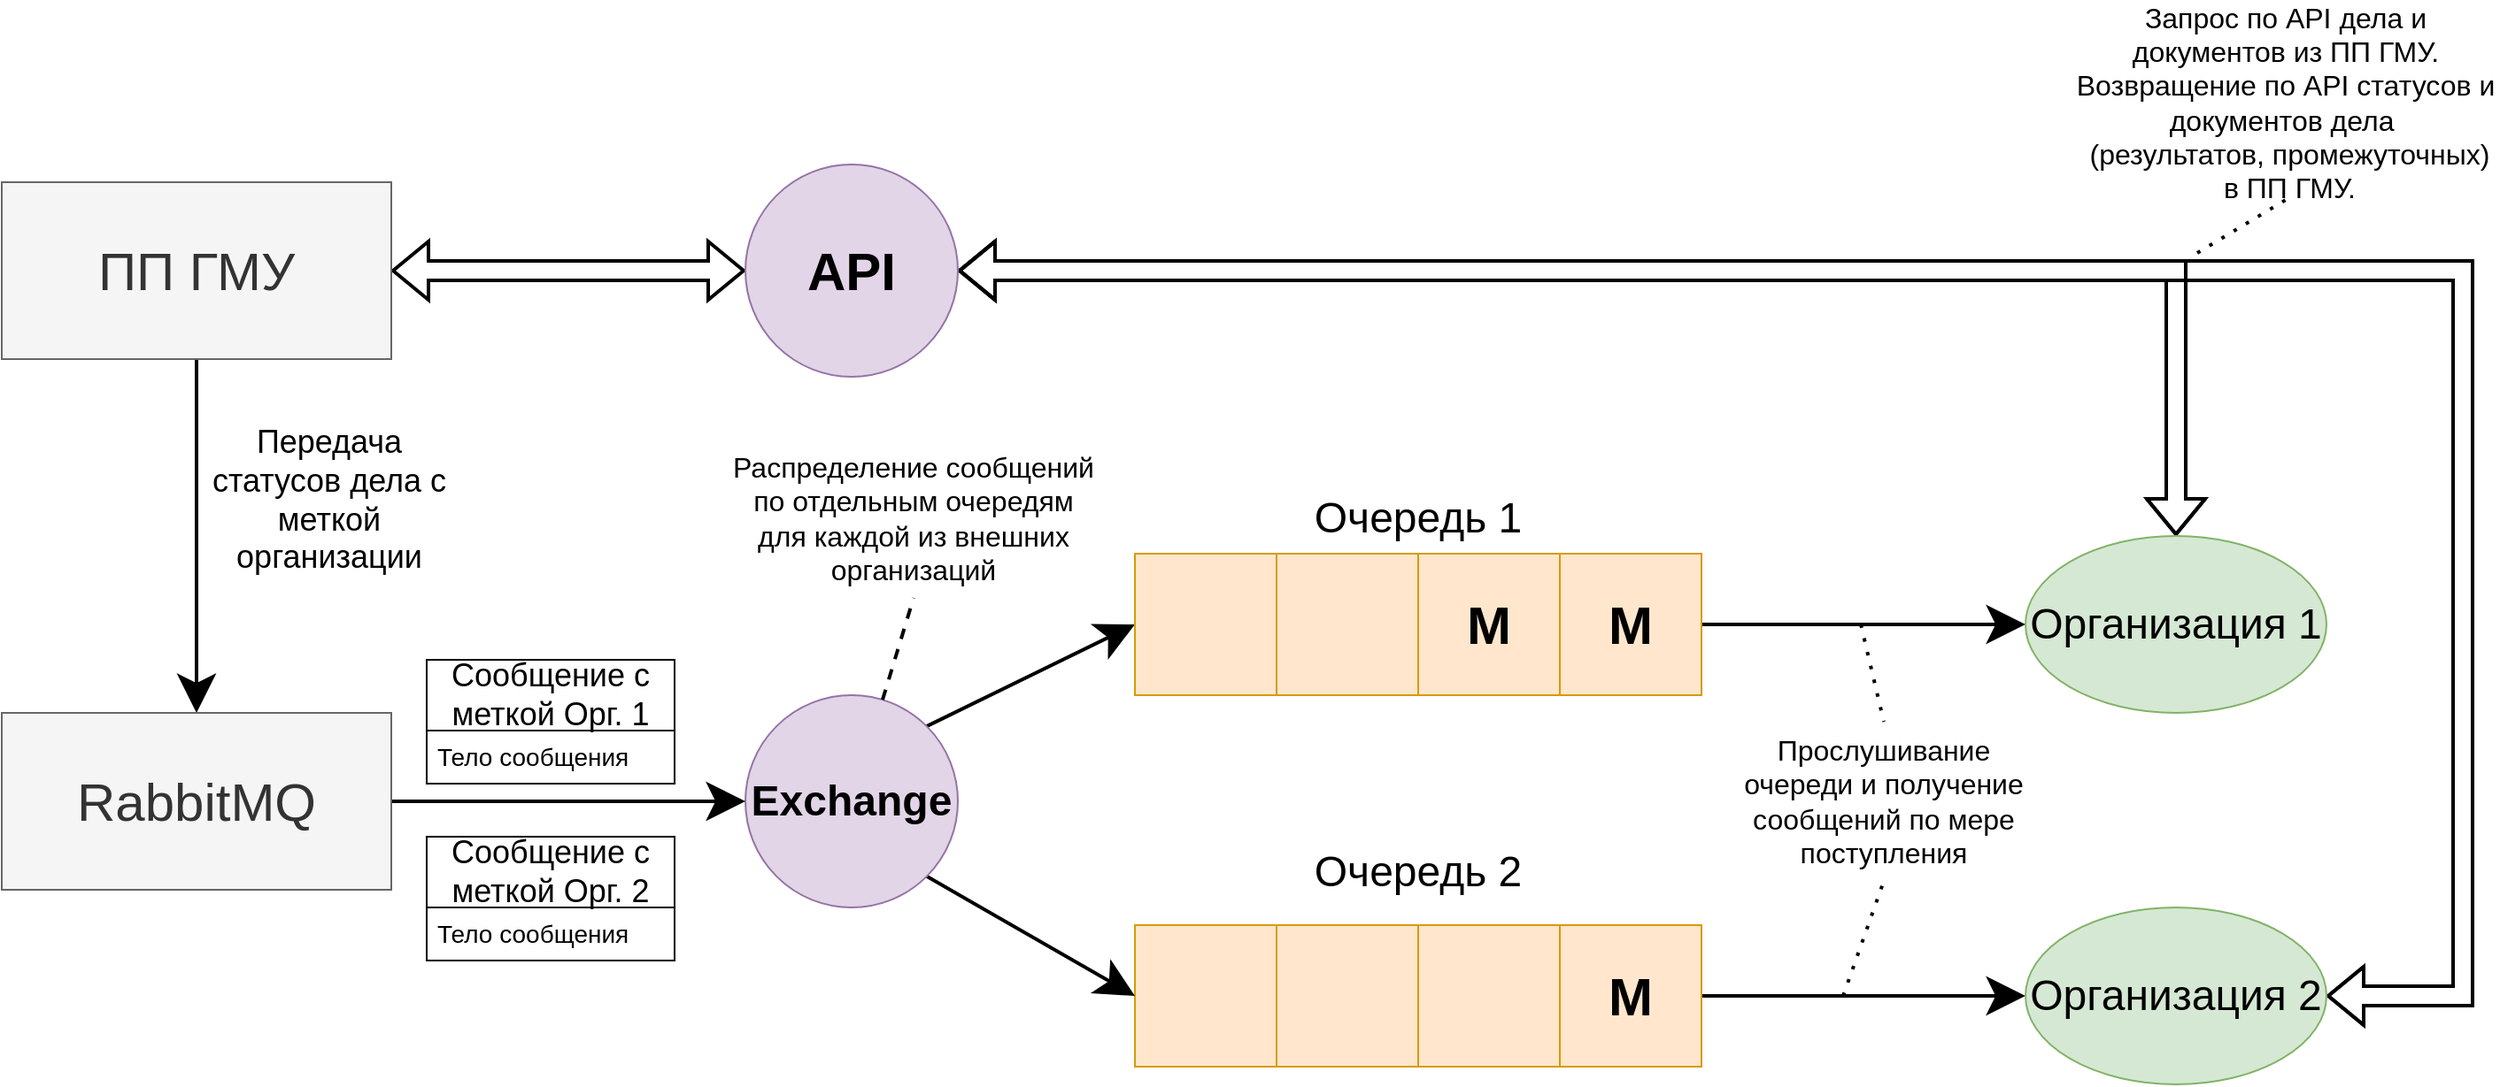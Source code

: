 <mxfile version="14.8.2" type="github">
  <diagram id="Lerm4SlKwIWbFK3JSJiu" name="Page-1">
    <mxGraphModel dx="1673" dy="896" grid="1" gridSize="10" guides="1" tooltips="1" connect="1" arrows="1" fold="1" page="1" pageScale="1" pageWidth="1654" pageHeight="1169" math="0" shadow="0">
      <root>
        <mxCell id="0" />
        <mxCell id="1" parent="0" />
        <mxCell id="ZxN3DWVEo9xitp-DFpEb-1" value="" style="whiteSpace=wrap;html=1;aspect=fixed;" parent="1" vertex="1">
          <mxGeometry x="680" y="430" width="80" height="80" as="geometry" />
        </mxCell>
        <mxCell id="ZxN3DWVEo9xitp-DFpEb-2" value="" style="whiteSpace=wrap;html=1;aspect=fixed;" parent="1" vertex="1">
          <mxGeometry x="760" y="430" width="80" height="80" as="geometry" />
        </mxCell>
        <mxCell id="ZxN3DWVEo9xitp-DFpEb-3" value="&lt;b style=&quot;font-size: 30px&quot;&gt;M&lt;/b&gt;" style="whiteSpace=wrap;html=1;aspect=fixed;fillColor=#ffe6cc;strokeColor=#d79b00;" parent="1" vertex="1">
          <mxGeometry x="840" y="430" width="80" height="80" as="geometry" />
        </mxCell>
        <mxCell id="ZxN3DWVEo9xitp-DFpEb-22" style="edgeStyle=none;rounded=0;jumpStyle=none;orthogonalLoop=1;jettySize=auto;html=1;exitX=1;exitY=0.5;exitDx=0;exitDy=0;entryX=0;entryY=0.5;entryDx=0;entryDy=0;strokeColor=#000000;strokeWidth=2;endSize=16;" parent="1" source="ZxN3DWVEo9xitp-DFpEb-4" target="ZxN3DWVEo9xitp-DFpEb-13" edge="1">
          <mxGeometry relative="1" as="geometry" />
        </mxCell>
        <mxCell id="ZxN3DWVEo9xitp-DFpEb-4" value="&lt;font style=&quot;font-size: 30px&quot;&gt;&lt;b&gt;M&lt;/b&gt;&lt;/font&gt;" style="whiteSpace=wrap;html=1;aspect=fixed;fillColor=#ffe6cc;strokeColor=#d79b00;" parent="1" vertex="1">
          <mxGeometry x="920" y="430" width="80" height="80" as="geometry" />
        </mxCell>
        <mxCell id="ZxN3DWVEo9xitp-DFpEb-5" value="" style="whiteSpace=wrap;html=1;aspect=fixed;fillColor=#ffe6cc;strokeColor=#d79b00;" parent="1" vertex="1">
          <mxGeometry x="680" y="640" width="80" height="80" as="geometry" />
        </mxCell>
        <mxCell id="ZxN3DWVEo9xitp-DFpEb-6" value="" style="whiteSpace=wrap;html=1;aspect=fixed;fillColor=#ffe6cc;strokeColor=#d79b00;" parent="1" vertex="1">
          <mxGeometry x="760" y="640" width="80" height="80" as="geometry" />
        </mxCell>
        <mxCell id="ZxN3DWVEo9xitp-DFpEb-7" value="" style="whiteSpace=wrap;html=1;aspect=fixed;fillColor=#ffe6cc;strokeColor=#d79b00;" parent="1" vertex="1">
          <mxGeometry x="840" y="640" width="80" height="80" as="geometry" />
        </mxCell>
        <mxCell id="ZxN3DWVEo9xitp-DFpEb-23" style="edgeStyle=none;rounded=0;jumpStyle=none;orthogonalLoop=1;jettySize=auto;html=1;exitX=1;exitY=0.5;exitDx=0;exitDy=0;entryX=0;entryY=0.5;entryDx=0;entryDy=0;strokeColor=#000000;strokeWidth=2;endSize=16;" parent="1" source="ZxN3DWVEo9xitp-DFpEb-8" target="ZxN3DWVEo9xitp-DFpEb-15" edge="1">
          <mxGeometry relative="1" as="geometry" />
        </mxCell>
        <mxCell id="ZxN3DWVEo9xitp-DFpEb-8" value="&lt;font style=&quot;font-size: 30px&quot;&gt;&lt;b&gt;M&lt;/b&gt;&lt;/font&gt;" style="whiteSpace=wrap;html=1;aspect=fixed;fillColor=#ffe6cc;strokeColor=#d79b00;" parent="1" vertex="1">
          <mxGeometry x="920" y="640" width="80" height="80" as="geometry" />
        </mxCell>
        <mxCell id="ZxN3DWVEo9xitp-DFpEb-16" style="orthogonalLoop=1;jettySize=auto;html=1;exitX=1;exitY=0;exitDx=0;exitDy=0;entryX=0;entryY=0.5;entryDx=0;entryDy=0;rounded=0;strokeWidth=2;jumpStyle=none;endSize=16;" parent="1" source="ZxN3DWVEo9xitp-DFpEb-9" target="ZxN3DWVEo9xitp-DFpEb-10" edge="1">
          <mxGeometry relative="1" as="geometry" />
        </mxCell>
        <mxCell id="ZxN3DWVEo9xitp-DFpEb-17" style="edgeStyle=none;rounded=0;jumpStyle=none;orthogonalLoop=1;jettySize=auto;html=1;exitX=1;exitY=1;exitDx=0;exitDy=0;entryX=0;entryY=0.5;entryDx=0;entryDy=0;strokeColor=#000000;strokeWidth=2;endSize=16;" parent="1" source="ZxN3DWVEo9xitp-DFpEb-9" target="ZxN3DWVEo9xitp-DFpEb-5" edge="1">
          <mxGeometry relative="1" as="geometry" />
        </mxCell>
        <mxCell id="ZxN3DWVEo9xitp-DFpEb-9" value="Exchange" style="ellipse;aspect=fixed;fillColor=#e1d5e7;strokeColor=#9673a6;whiteSpace=wrap;html=1;fontSize=24;fontStyle=1" parent="1" vertex="1">
          <mxGeometry x="460" y="510" width="120" height="120" as="geometry" />
        </mxCell>
        <mxCell id="ZxN3DWVEo9xitp-DFpEb-10" value="" style="whiteSpace=wrap;html=1;aspect=fixed;fillColor=#ffe6cc;strokeColor=#d79b00;" parent="1" vertex="1">
          <mxGeometry x="680" y="430" width="80" height="80" as="geometry" />
        </mxCell>
        <mxCell id="ZxN3DWVEo9xitp-DFpEb-11" value="" style="whiteSpace=wrap;html=1;aspect=fixed;fillColor=#ffe6cc;strokeColor=#d79b00;" parent="1" vertex="1">
          <mxGeometry x="760" y="430" width="80" height="80" as="geometry" />
        </mxCell>
        <mxCell id="ZxN3DWVEo9xitp-DFpEb-19" style="edgeStyle=none;rounded=0;jumpStyle=none;orthogonalLoop=1;jettySize=auto;html=1;exitX=0.5;exitY=1;exitDx=0;exitDy=0;entryX=0.5;entryY=0;entryDx=0;entryDy=0;strokeColor=#000000;strokeWidth=2;startSize=6;jumpSize=6;targetPerimeterSpacing=0;endSize=16;" parent="1" source="ZxN3DWVEo9xitp-DFpEb-12" target="ZxN3DWVEo9xitp-DFpEb-14" edge="1">
          <mxGeometry relative="1" as="geometry" />
        </mxCell>
        <mxCell id="ZxN3DWVEo9xitp-DFpEb-26" style="edgeStyle=orthogonalEdgeStyle;rounded=0;jumpStyle=none;jumpSize=6;orthogonalLoop=1;jettySize=auto;html=1;entryX=0;entryY=0.5;entryDx=0;entryDy=0;startArrow=classic;startFill=1;targetPerimeterSpacing=0;strokeColor=#000000;strokeWidth=2;shape=flexArrow;" parent="1" source="ZxN3DWVEo9xitp-DFpEb-12" target="ZxN3DWVEo9xitp-DFpEb-20" edge="1">
          <mxGeometry relative="1" as="geometry" />
        </mxCell>
        <mxCell id="ZxN3DWVEo9xitp-DFpEb-12" value="&lt;font style=&quot;font-size: 30px&quot;&gt;ПП ГМУ&lt;/font&gt;" style="rounded=0;whiteSpace=wrap;html=1;fillColor=#f5f5f5;strokeColor=#666666;fontColor=#333333;" parent="1" vertex="1">
          <mxGeometry x="40" y="220" width="220" height="100" as="geometry" />
        </mxCell>
        <mxCell id="ZxN3DWVEo9xitp-DFpEb-24" style="edgeStyle=orthogonalEdgeStyle;rounded=0;jumpStyle=none;orthogonalLoop=1;jettySize=auto;html=1;entryX=1;entryY=0.5;entryDx=0;entryDy=0;strokeColor=#000000;strokeWidth=2;startArrow=classic;startFill=1;shape=flexArrow;" parent="1" source="ZxN3DWVEo9xitp-DFpEb-13" target="ZxN3DWVEo9xitp-DFpEb-20" edge="1">
          <mxGeometry relative="1" as="geometry">
            <Array as="points">
              <mxPoint x="1268" y="270" />
            </Array>
          </mxGeometry>
        </mxCell>
        <mxCell id="ZxN3DWVEo9xitp-DFpEb-13" value="&lt;font style=&quot;font-size: 24px&quot;&gt;Организация 1&lt;/font&gt;" style="ellipse;whiteSpace=wrap;html=1;fillColor=#d5e8d4;strokeColor=#82b366;" parent="1" vertex="1">
          <mxGeometry x="1183" y="420" width="170" height="100" as="geometry" />
        </mxCell>
        <mxCell id="ZxN3DWVEo9xitp-DFpEb-18" style="edgeStyle=none;rounded=0;jumpStyle=none;orthogonalLoop=1;jettySize=auto;html=1;exitX=1;exitY=0.5;exitDx=0;exitDy=0;entryX=0;entryY=0.5;entryDx=0;entryDy=0;strokeColor=#000000;strokeWidth=2;endSize=16;" parent="1" source="ZxN3DWVEo9xitp-DFpEb-14" target="ZxN3DWVEo9xitp-DFpEb-9" edge="1">
          <mxGeometry relative="1" as="geometry" />
        </mxCell>
        <mxCell id="ZxN3DWVEo9xitp-DFpEb-14" value="&lt;span style=&quot;font-size: 30px&quot;&gt;RabbitMQ&lt;/span&gt;" style="rounded=0;whiteSpace=wrap;html=1;fillColor=#f5f5f5;strokeColor=#666666;fontColor=#333333;" parent="1" vertex="1">
          <mxGeometry x="40" y="520" width="220" height="100" as="geometry" />
        </mxCell>
        <mxCell id="ZxN3DWVEo9xitp-DFpEb-25" style="edgeStyle=orthogonalEdgeStyle;rounded=0;jumpStyle=none;orthogonalLoop=1;jettySize=auto;html=1;strokeColor=#000000;strokeWidth=2;startArrow=classic;startFill=1;shape=flexArrow;exitX=1;exitY=0.5;exitDx=0;exitDy=0;" parent="1" source="ZxN3DWVEo9xitp-DFpEb-15" edge="1">
          <mxGeometry relative="1" as="geometry">
            <mxPoint x="580" y="270" as="targetPoint" />
            <Array as="points">
              <mxPoint x="1430" y="680" />
              <mxPoint x="1430" y="270" />
            </Array>
          </mxGeometry>
        </mxCell>
        <mxCell id="ZxN3DWVEo9xitp-DFpEb-15" value="&lt;font style=&quot;font-size: 24px&quot;&gt;Организация 2&lt;/font&gt;" style="ellipse;whiteSpace=wrap;html=1;fillColor=#d5e8d4;strokeColor=#82b366;" parent="1" vertex="1">
          <mxGeometry x="1183" y="630" width="170" height="100" as="geometry" />
        </mxCell>
        <mxCell id="ZxN3DWVEo9xitp-DFpEb-20" value="&lt;span style=&quot;font-size: 30px&quot;&gt;&lt;b&gt;API&lt;/b&gt;&lt;/span&gt;" style="ellipse;whiteSpace=wrap;html=1;aspect=fixed;fillColor=#e1d5e7;strokeColor=#9673a6;" parent="1" vertex="1">
          <mxGeometry x="460" y="210" width="120" height="120" as="geometry" />
        </mxCell>
        <mxCell id="ZxN3DWVEo9xitp-DFpEb-27" value="&lt;span style=&quot;font-size: 24px&quot;&gt;Очередь 1&lt;/span&gt;" style="text;html=1;strokeColor=none;fillColor=none;align=center;verticalAlign=middle;whiteSpace=wrap;rounded=0;" parent="1" vertex="1">
          <mxGeometry x="780" y="400" width="120" height="20" as="geometry" />
        </mxCell>
        <mxCell id="ZxN3DWVEo9xitp-DFpEb-29" value="&lt;span style=&quot;font-size: 24px&quot;&gt;Очередь 2&lt;/span&gt;" style="text;html=1;strokeColor=none;fillColor=none;align=center;verticalAlign=middle;whiteSpace=wrap;rounded=0;" parent="1" vertex="1">
          <mxGeometry x="780" y="600" width="120" height="20" as="geometry" />
        </mxCell>
        <mxCell id="ZxN3DWVEo9xitp-DFpEb-30" value="Сообщение с меткой Орг. 1" style="swimlane;fontStyle=0;childLayout=stackLayout;horizontal=1;startSize=40;horizontalStack=0;resizeParent=1;resizeParentMax=0;resizeLast=0;collapsible=1;marginBottom=0;fontSize=18;whiteSpace=wrap;" parent="1" vertex="1">
          <mxGeometry x="280" y="490" width="140" height="70" as="geometry" />
        </mxCell>
        <mxCell id="ZxN3DWVEo9xitp-DFpEb-31" value="Тело сообщения" style="text;strokeColor=none;fillColor=none;align=left;verticalAlign=top;spacingLeft=4;spacingRight=4;overflow=hidden;rotatable=0;points=[[0,0.5],[1,0.5]];portConstraint=eastwest;fontSize=14;whiteSpace=wrap;" parent="ZxN3DWVEo9xitp-DFpEb-30" vertex="1">
          <mxGeometry y="40" width="140" height="30" as="geometry" />
        </mxCell>
        <mxCell id="ZxN3DWVEo9xitp-DFpEb-37" value="&lt;font style=&quot;font-size: 18px&quot;&gt;Передача статусов дела с меткой организации&lt;/font&gt;" style="text;html=1;strokeColor=none;fillColor=none;align=center;verticalAlign=middle;whiteSpace=wrap;rounded=0;fontSize=16;" parent="1" vertex="1">
          <mxGeometry x="150" y="380" width="150" height="40" as="geometry" />
        </mxCell>
        <mxCell id="ZxN3DWVEo9xitp-DFpEb-40" value="Распределение сообщений по отдельным очередям для каждой из внешних организаций" style="text;html=1;strokeColor=none;fillColor=none;align=center;verticalAlign=middle;whiteSpace=wrap;rounded=0;fontSize=16;" parent="1" vertex="1">
          <mxGeometry x="450" y="365" width="210" height="90" as="geometry" />
        </mxCell>
        <mxCell id="ZxN3DWVEo9xitp-DFpEb-43" value="" style="endArrow=none;dashed=1;html=1;fontSize=16;targetPerimeterSpacing=0;strokeColor=#000000;strokeWidth=2;entryX=0.5;entryY=1;entryDx=0;entryDy=0;" parent="1" source="ZxN3DWVEo9xitp-DFpEb-9" target="ZxN3DWVEo9xitp-DFpEb-40" edge="1">
          <mxGeometry width="50" height="50" relative="1" as="geometry">
            <mxPoint x="500" y="500" as="sourcePoint" />
            <mxPoint x="550" y="450" as="targetPoint" />
          </mxGeometry>
        </mxCell>
        <mxCell id="ZxN3DWVEo9xitp-DFpEb-44" value="Прослушивание очереди и получение сообщений по мере поступления" style="text;html=1;strokeColor=none;fillColor=none;align=center;verticalAlign=middle;whiteSpace=wrap;rounded=0;fontSize=16;" parent="1" vertex="1">
          <mxGeometry x="1023" y="525" width="160" height="90" as="geometry" />
        </mxCell>
        <mxCell id="ZxN3DWVEo9xitp-DFpEb-45" value="" style="endArrow=none;dashed=1;html=1;dashPattern=1 3;strokeWidth=2;fontSize=16;targetPerimeterSpacing=0;entryX=0.5;entryY=0;entryDx=0;entryDy=0;" parent="1" target="ZxN3DWVEo9xitp-DFpEb-44" edge="1">
          <mxGeometry width="50" height="50" relative="1" as="geometry">
            <mxPoint x="1090" y="470" as="sourcePoint" />
            <mxPoint x="1120" y="420" as="targetPoint" />
          </mxGeometry>
        </mxCell>
        <mxCell id="ZxN3DWVEo9xitp-DFpEb-46" value="Запрос по API дела и документов из ПП ГМУ.&lt;br&gt;Возвращение по API статусов и документов дела&amp;nbsp;&lt;br&gt;&amp;nbsp;(результатов, промежуточных)&lt;br&gt;&amp;nbsp;в ПП ГМУ." style="text;html=1;strokeColor=none;fillColor=none;align=center;verticalAlign=middle;whiteSpace=wrap;rounded=0;fontSize=16;" parent="1" vertex="1">
          <mxGeometry x="1210" y="120" width="240" height="110" as="geometry" />
        </mxCell>
        <mxCell id="ZxN3DWVEo9xitp-DFpEb-47" value="" style="endArrow=none;dashed=1;html=1;dashPattern=1 3;strokeWidth=2;fontSize=16;targetPerimeterSpacing=0;entryX=0.5;entryY=1;entryDx=0;entryDy=0;" parent="1" target="ZxN3DWVEo9xitp-DFpEb-46" edge="1">
          <mxGeometry width="50" height="50" relative="1" as="geometry">
            <mxPoint x="1280" y="260" as="sourcePoint" />
            <mxPoint x="1390" y="210" as="targetPoint" />
          </mxGeometry>
        </mxCell>
        <mxCell id="ZxN3DWVEo9xitp-DFpEb-48" value="" style="endArrow=none;dashed=1;html=1;dashPattern=1 3;strokeWidth=2;fontSize=16;targetPerimeterSpacing=0;entryX=0.5;entryY=1;entryDx=0;entryDy=0;" parent="1" target="ZxN3DWVEo9xitp-DFpEb-44" edge="1">
          <mxGeometry width="50" height="50" relative="1" as="geometry">
            <mxPoint x="1080" y="680" as="sourcePoint" />
            <mxPoint x="1110" y="607" as="targetPoint" />
          </mxGeometry>
        </mxCell>
        <mxCell id="ga6P18jWlzBxlrKstc2S-1" value="Сообщение с меткой Орг. 2" style="swimlane;fontStyle=0;childLayout=stackLayout;horizontal=1;startSize=40;horizontalStack=0;resizeParent=1;resizeParentMax=0;resizeLast=0;collapsible=1;marginBottom=0;fontSize=18;whiteSpace=wrap;" parent="1" vertex="1">
          <mxGeometry x="280" y="590" width="140" height="70" as="geometry" />
        </mxCell>
        <mxCell id="ga6P18jWlzBxlrKstc2S-2" value="Тело сообщения" style="text;strokeColor=none;fillColor=none;align=left;verticalAlign=top;spacingLeft=4;spacingRight=4;overflow=hidden;rotatable=0;points=[[0,0.5],[1,0.5]];portConstraint=eastwest;fontSize=14;whiteSpace=wrap;" parent="ga6P18jWlzBxlrKstc2S-1" vertex="1">
          <mxGeometry y="40" width="140" height="30" as="geometry" />
        </mxCell>
      </root>
    </mxGraphModel>
  </diagram>
</mxfile>

